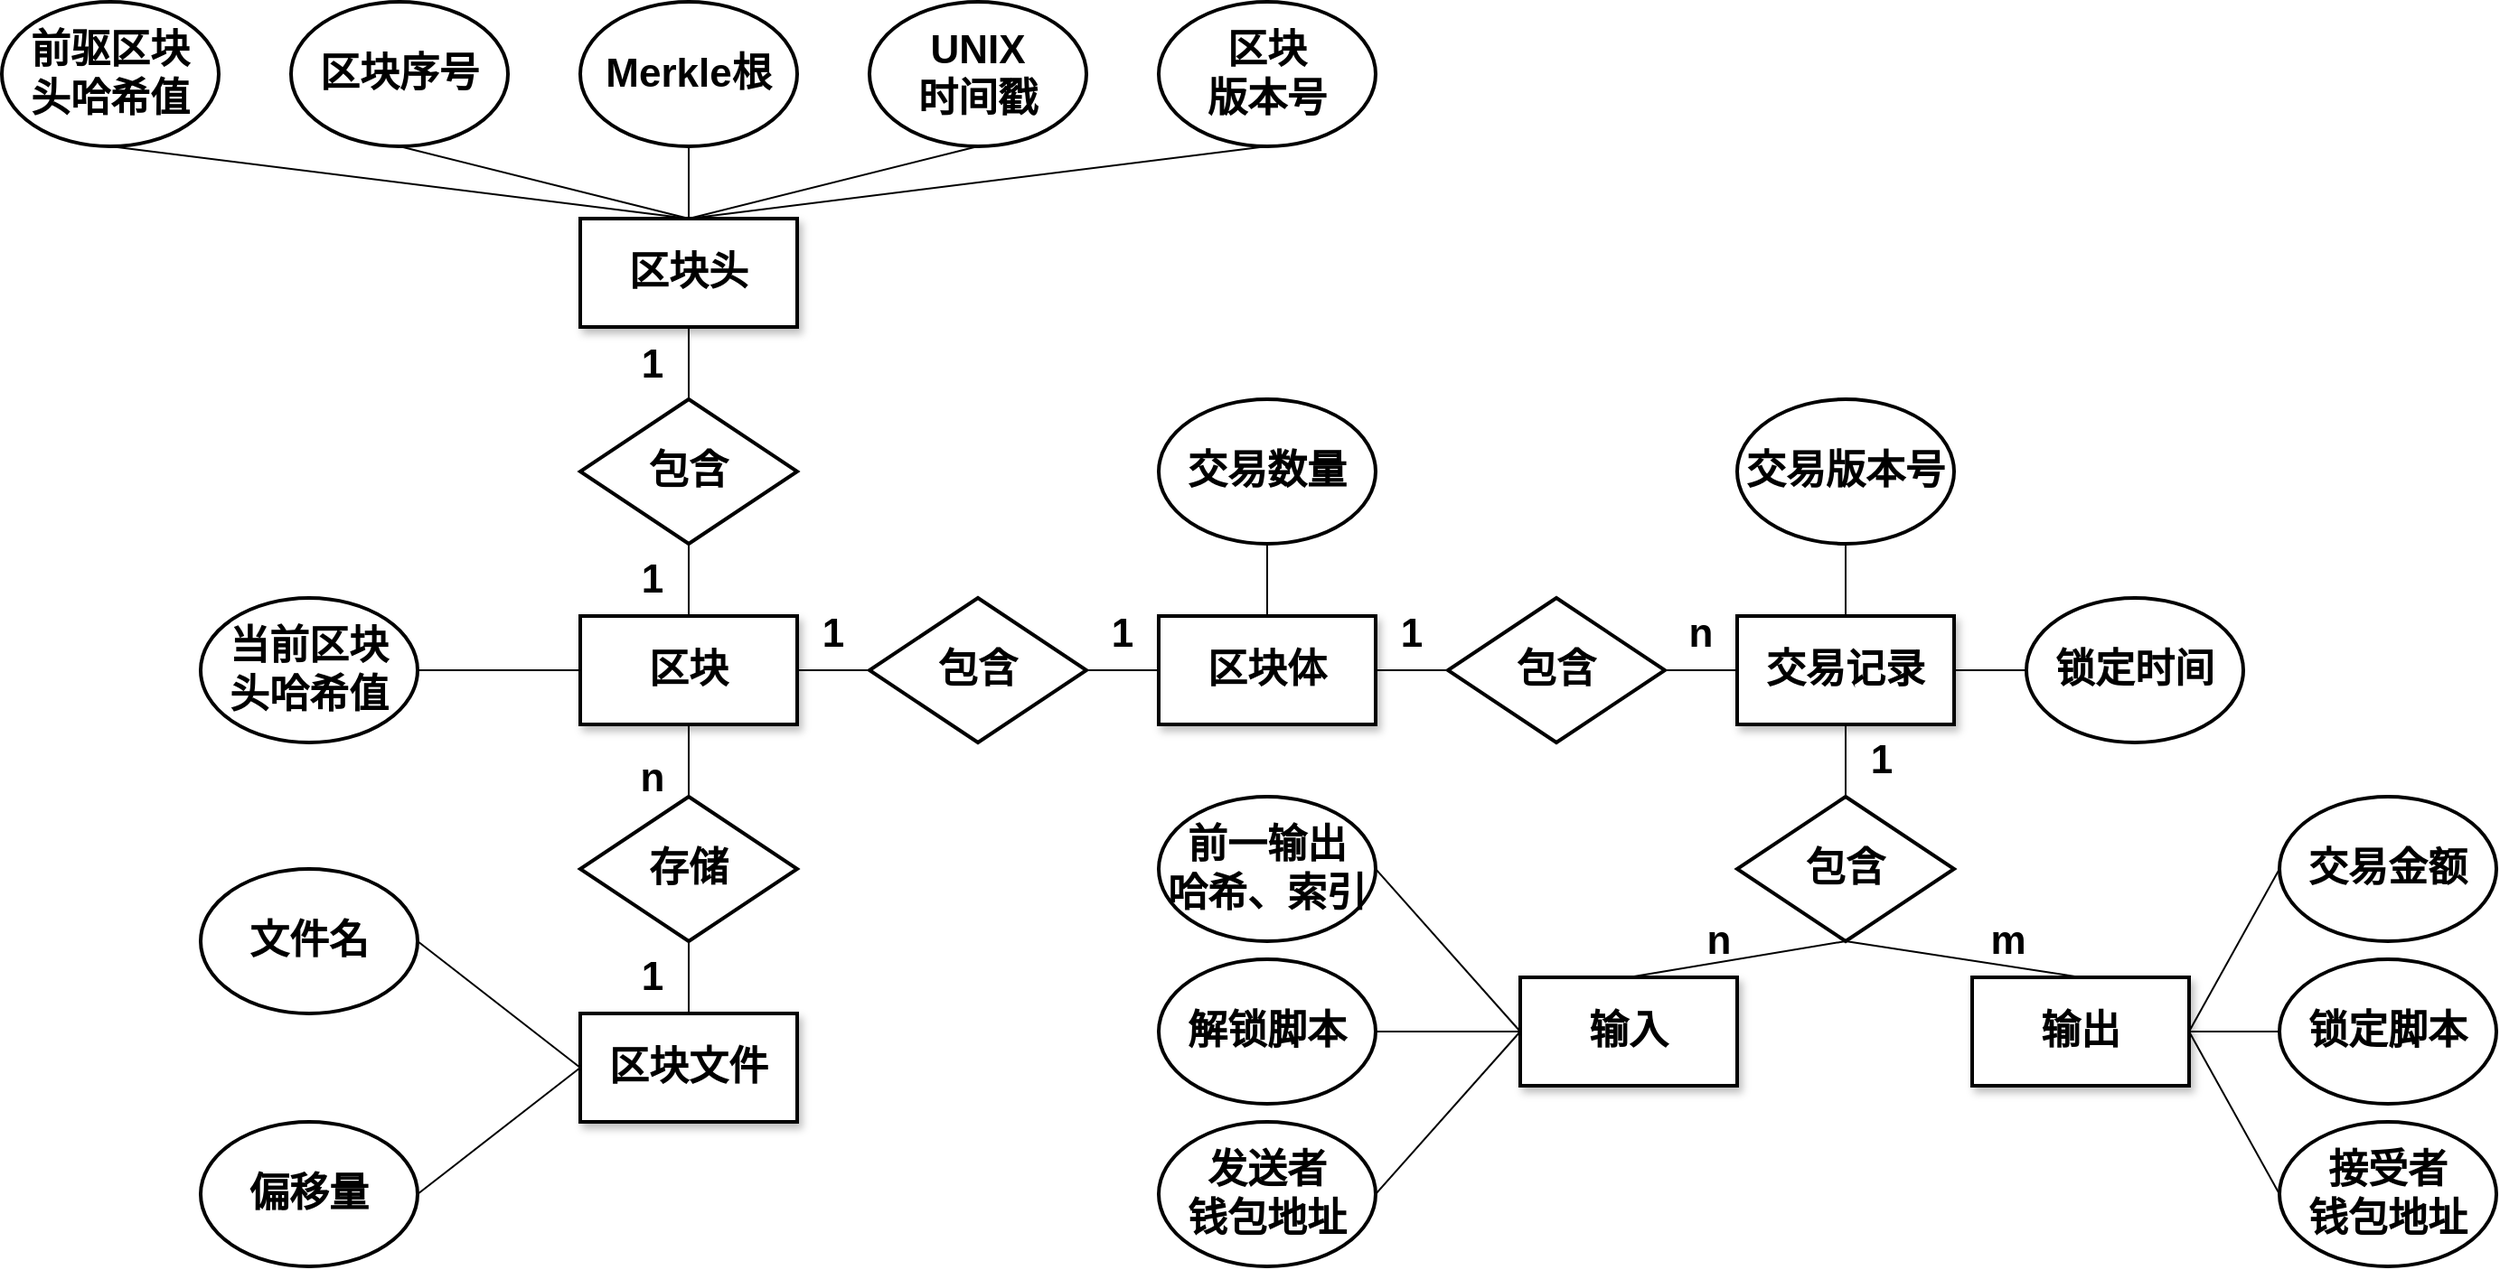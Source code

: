 <mxfile version="14.5.8" type="github">
  <diagram id="gZp0j71fYsVLYFESxwqJ" name="Page-1">
    <mxGraphModel dx="1106" dy="1014" grid="1" gridSize="10" guides="1" tooltips="1" connect="1" arrows="1" fold="1" page="0" pageScale="1" pageWidth="827" pageHeight="1169" math="0" shadow="0">
      <root>
        <mxCell id="0" />
        <mxCell id="1" parent="0" />
        <mxCell id="EZrMI-kPH7bdVaUMLNdg-38" style="edgeStyle=none;rounded=1;orthogonalLoop=1;jettySize=auto;html=1;exitX=0.5;exitY=1;exitDx=0;exitDy=0;entryX=0.5;entryY=0;entryDx=0;entryDy=0;endArrow=none;endFill=0;" parent="1" source="EZrMI-kPH7bdVaUMLNdg-1" target="EZrMI-kPH7bdVaUMLNdg-6" edge="1">
          <mxGeometry relative="1" as="geometry" />
        </mxCell>
        <mxCell id="EZrMI-kPH7bdVaUMLNdg-42" style="edgeStyle=none;rounded=1;orthogonalLoop=1;jettySize=auto;html=1;exitX=1;exitY=0.5;exitDx=0;exitDy=0;endArrow=none;endFill=0;" parent="1" source="EZrMI-kPH7bdVaUMLNdg-1" target="EZrMI-kPH7bdVaUMLNdg-5" edge="1">
          <mxGeometry relative="1" as="geometry" />
        </mxCell>
        <mxCell id="kHwT4eSxuU_Oz4m6Y-Fp-2" style="edgeStyle=orthogonalEdgeStyle;rounded=0;orthogonalLoop=1;jettySize=auto;html=1;exitX=0;exitY=0.5;exitDx=0;exitDy=0;endArrow=none;endFill=0;" edge="1" parent="1" source="EZrMI-kPH7bdVaUMLNdg-1" target="kHwT4eSxuU_Oz4m6Y-Fp-1">
          <mxGeometry relative="1" as="geometry" />
        </mxCell>
        <mxCell id="EZrMI-kPH7bdVaUMLNdg-1" value="&lt;font style=&quot;font-size: 22px&quot;&gt;&lt;b&gt;区块&lt;/b&gt;&lt;/font&gt;" style="rounded=0;whiteSpace=wrap;html=1;strokeWidth=2;shadow=1;" parent="1" vertex="1">
          <mxGeometry x="400" y="200" width="120" height="60" as="geometry" />
        </mxCell>
        <mxCell id="EZrMI-kPH7bdVaUMLNdg-37" style="edgeStyle=none;rounded=1;orthogonalLoop=1;jettySize=auto;html=1;exitX=0.5;exitY=1;exitDx=0;exitDy=0;entryX=0.5;entryY=0;entryDx=0;entryDy=0;endArrow=none;endFill=0;" parent="1" source="EZrMI-kPH7bdVaUMLNdg-2" target="EZrMI-kPH7bdVaUMLNdg-1" edge="1">
          <mxGeometry relative="1" as="geometry" />
        </mxCell>
        <mxCell id="EZrMI-kPH7bdVaUMLNdg-2" value="&lt;font style=&quot;font-size: 22px&quot;&gt;&lt;b&gt;包含&lt;/b&gt;&lt;/font&gt;" style="rhombus;whiteSpace=wrap;html=1;strokeWidth=2;" parent="1" vertex="1">
          <mxGeometry x="400" y="80" width="120" height="80" as="geometry" />
        </mxCell>
        <mxCell id="EZrMI-kPH7bdVaUMLNdg-36" style="edgeStyle=none;rounded=1;orthogonalLoop=1;jettySize=auto;html=1;exitX=0.5;exitY=1;exitDx=0;exitDy=0;entryX=0.5;entryY=0;entryDx=0;entryDy=0;endArrow=none;endFill=0;" parent="1" source="EZrMI-kPH7bdVaUMLNdg-4" target="EZrMI-kPH7bdVaUMLNdg-2" edge="1">
          <mxGeometry relative="1" as="geometry" />
        </mxCell>
        <mxCell id="EZrMI-kPH7bdVaUMLNdg-4" value="&lt;font style=&quot;font-size: 22px&quot;&gt;&lt;b&gt;区块头&lt;/b&gt;&lt;/font&gt;" style="rounded=0;whiteSpace=wrap;html=1;strokeWidth=2;shadow=1;" parent="1" vertex="1">
          <mxGeometry x="400" y="-20" width="120" height="60" as="geometry" />
        </mxCell>
        <mxCell id="EZrMI-kPH7bdVaUMLNdg-43" style="edgeStyle=none;rounded=1;orthogonalLoop=1;jettySize=auto;html=1;exitX=1;exitY=0.5;exitDx=0;exitDy=0;entryX=0;entryY=0.5;entryDx=0;entryDy=0;endArrow=none;endFill=0;" parent="1" source="EZrMI-kPH7bdVaUMLNdg-5" target="EZrMI-kPH7bdVaUMLNdg-12" edge="1">
          <mxGeometry relative="1" as="geometry" />
        </mxCell>
        <mxCell id="EZrMI-kPH7bdVaUMLNdg-5" value="&lt;font style=&quot;font-size: 22px&quot;&gt;&lt;b&gt;包含&lt;/b&gt;&lt;/font&gt;" style="rhombus;whiteSpace=wrap;html=1;strokeWidth=2;" parent="1" vertex="1">
          <mxGeometry x="560" y="190" width="120" height="80" as="geometry" />
        </mxCell>
        <mxCell id="EZrMI-kPH7bdVaUMLNdg-39" style="edgeStyle=none;rounded=1;orthogonalLoop=1;jettySize=auto;html=1;exitX=0.5;exitY=1;exitDx=0;exitDy=0;entryX=0.5;entryY=0;entryDx=0;entryDy=0;endArrow=none;endFill=0;" parent="1" source="EZrMI-kPH7bdVaUMLNdg-6" target="EZrMI-kPH7bdVaUMLNdg-27" edge="1">
          <mxGeometry relative="1" as="geometry" />
        </mxCell>
        <mxCell id="EZrMI-kPH7bdVaUMLNdg-6" value="&lt;span style=&quot;font-size: 22px&quot;&gt;&lt;b&gt;存储&lt;/b&gt;&lt;/span&gt;" style="rhombus;whiteSpace=wrap;html=1;strokeWidth=2;" parent="1" vertex="1">
          <mxGeometry x="400" y="300" width="120" height="80" as="geometry" />
        </mxCell>
        <mxCell id="EZrMI-kPH7bdVaUMLNdg-7" value="&lt;font style=&quot;font-size: 22px&quot;&gt;&lt;b&gt;前驱区块&lt;br&gt;头哈希值&lt;/b&gt;&lt;/font&gt;" style="ellipse;whiteSpace=wrap;html=1;strokeWidth=2;" parent="1" vertex="1">
          <mxGeometry x="80" y="-140" width="120" height="80" as="geometry" />
        </mxCell>
        <mxCell id="EZrMI-kPH7bdVaUMLNdg-32" style="edgeStyle=none;rounded=1;orthogonalLoop=1;jettySize=auto;html=1;exitX=0.5;exitY=1;exitDx=0;exitDy=0;entryX=0.5;entryY=0;entryDx=0;entryDy=0;endArrow=none;endFill=0;" parent="1" source="EZrMI-kPH7bdVaUMLNdg-8" target="EZrMI-kPH7bdVaUMLNdg-4" edge="1">
          <mxGeometry relative="1" as="geometry" />
        </mxCell>
        <mxCell id="EZrMI-kPH7bdVaUMLNdg-8" value="&lt;span style=&quot;font-size: 22px&quot;&gt;&lt;b&gt;区块序号&lt;br&gt;&lt;/b&gt;&lt;/span&gt;" style="ellipse;whiteSpace=wrap;html=1;strokeWidth=2;" parent="1" vertex="1">
          <mxGeometry x="240" y="-140" width="120" height="80" as="geometry" />
        </mxCell>
        <mxCell id="EZrMI-kPH7bdVaUMLNdg-33" style="edgeStyle=none;rounded=1;orthogonalLoop=1;jettySize=auto;html=1;exitX=0.5;exitY=1;exitDx=0;exitDy=0;endArrow=none;endFill=0;" parent="1" source="EZrMI-kPH7bdVaUMLNdg-9" target="EZrMI-kPH7bdVaUMLNdg-4" edge="1">
          <mxGeometry relative="1" as="geometry" />
        </mxCell>
        <mxCell id="EZrMI-kPH7bdVaUMLNdg-9" value="&lt;span style=&quot;font-size: 22px&quot;&gt;&lt;b&gt;Merkle根&lt;/b&gt;&lt;/span&gt;" style="ellipse;whiteSpace=wrap;html=1;strokeWidth=2;" parent="1" vertex="1">
          <mxGeometry x="400" y="-140" width="120" height="80" as="geometry" />
        </mxCell>
        <mxCell id="EZrMI-kPH7bdVaUMLNdg-34" style="edgeStyle=none;rounded=1;orthogonalLoop=1;jettySize=auto;html=1;exitX=0.5;exitY=1;exitDx=0;exitDy=0;entryX=0.5;entryY=0;entryDx=0;entryDy=0;endArrow=none;endFill=0;" parent="1" source="EZrMI-kPH7bdVaUMLNdg-10" target="EZrMI-kPH7bdVaUMLNdg-4" edge="1">
          <mxGeometry relative="1" as="geometry" />
        </mxCell>
        <mxCell id="EZrMI-kPH7bdVaUMLNdg-10" value="&lt;span style=&quot;font-size: 22px&quot;&gt;&lt;b&gt;UNIX&lt;br&gt;时间戳&lt;/b&gt;&lt;/span&gt;" style="ellipse;whiteSpace=wrap;html=1;strokeWidth=2;" parent="1" vertex="1">
          <mxGeometry x="560" y="-140" width="120" height="80" as="geometry" />
        </mxCell>
        <mxCell id="EZrMI-kPH7bdVaUMLNdg-35" style="edgeStyle=none;rounded=1;orthogonalLoop=1;jettySize=auto;html=1;exitX=0.5;exitY=1;exitDx=0;exitDy=0;endArrow=none;endFill=0;" parent="1" source="EZrMI-kPH7bdVaUMLNdg-11" edge="1">
          <mxGeometry relative="1" as="geometry">
            <mxPoint x="460.0" y="-20" as="targetPoint" />
          </mxGeometry>
        </mxCell>
        <mxCell id="EZrMI-kPH7bdVaUMLNdg-11" value="&lt;span style=&quot;font-size: 22px&quot;&gt;&lt;b&gt;区块&lt;br&gt;版本号&lt;/b&gt;&lt;/span&gt;" style="ellipse;whiteSpace=wrap;html=1;strokeWidth=2;" parent="1" vertex="1">
          <mxGeometry x="720" y="-140" width="120" height="80" as="geometry" />
        </mxCell>
        <mxCell id="EZrMI-kPH7bdVaUMLNdg-44" style="edgeStyle=none;rounded=1;orthogonalLoop=1;jettySize=auto;html=1;exitX=0.5;exitY=0;exitDx=0;exitDy=0;entryX=0.5;entryY=1;entryDx=0;entryDy=0;endArrow=none;endFill=0;" parent="1" source="EZrMI-kPH7bdVaUMLNdg-12" target="EZrMI-kPH7bdVaUMLNdg-13" edge="1">
          <mxGeometry relative="1" as="geometry" />
        </mxCell>
        <mxCell id="EZrMI-kPH7bdVaUMLNdg-45" style="edgeStyle=none;rounded=1;orthogonalLoop=1;jettySize=auto;html=1;exitX=1;exitY=0.5;exitDx=0;exitDy=0;endArrow=none;endFill=0;" parent="1" source="EZrMI-kPH7bdVaUMLNdg-12" target="EZrMI-kPH7bdVaUMLNdg-14" edge="1">
          <mxGeometry relative="1" as="geometry" />
        </mxCell>
        <mxCell id="EZrMI-kPH7bdVaUMLNdg-12" value="&lt;font style=&quot;font-size: 22px&quot;&gt;&lt;b&gt;区块体&lt;/b&gt;&lt;/font&gt;" style="rounded=0;whiteSpace=wrap;html=1;strokeWidth=2;shadow=1;" parent="1" vertex="1">
          <mxGeometry x="720" y="200" width="120" height="60" as="geometry" />
        </mxCell>
        <mxCell id="EZrMI-kPH7bdVaUMLNdg-13" value="&lt;span style=&quot;font-size: 22px&quot;&gt;&lt;b&gt;交易数量&lt;/b&gt;&lt;/span&gt;" style="ellipse;whiteSpace=wrap;html=1;strokeWidth=2;" parent="1" vertex="1">
          <mxGeometry x="720" y="80" width="120" height="80" as="geometry" />
        </mxCell>
        <mxCell id="EZrMI-kPH7bdVaUMLNdg-46" style="edgeStyle=none;rounded=1;orthogonalLoop=1;jettySize=auto;html=1;exitX=1;exitY=0.5;exitDx=0;exitDy=0;entryX=0;entryY=0.5;entryDx=0;entryDy=0;endArrow=none;endFill=0;" parent="1" source="EZrMI-kPH7bdVaUMLNdg-14" target="EZrMI-kPH7bdVaUMLNdg-15" edge="1">
          <mxGeometry relative="1" as="geometry" />
        </mxCell>
        <mxCell id="EZrMI-kPH7bdVaUMLNdg-14" value="&lt;font style=&quot;font-size: 22px&quot;&gt;&lt;b&gt;包含&lt;/b&gt;&lt;/font&gt;" style="rhombus;whiteSpace=wrap;html=1;strokeWidth=2;" parent="1" vertex="1">
          <mxGeometry x="880" y="190" width="120" height="80" as="geometry" />
        </mxCell>
        <mxCell id="EZrMI-kPH7bdVaUMLNdg-47" style="edgeStyle=none;rounded=1;orthogonalLoop=1;jettySize=auto;html=1;exitX=1;exitY=0.5;exitDx=0;exitDy=0;entryX=0;entryY=0.5;entryDx=0;entryDy=0;endArrow=none;endFill=0;" parent="1" source="EZrMI-kPH7bdVaUMLNdg-15" target="EZrMI-kPH7bdVaUMLNdg-17" edge="1">
          <mxGeometry relative="1" as="geometry" />
        </mxCell>
        <mxCell id="EZrMI-kPH7bdVaUMLNdg-48" style="edgeStyle=none;rounded=1;orthogonalLoop=1;jettySize=auto;html=1;exitX=0.5;exitY=0;exitDx=0;exitDy=0;entryX=0.5;entryY=1;entryDx=0;entryDy=0;endArrow=none;endFill=0;" parent="1" source="EZrMI-kPH7bdVaUMLNdg-15" target="EZrMI-kPH7bdVaUMLNdg-16" edge="1">
          <mxGeometry relative="1" as="geometry" />
        </mxCell>
        <mxCell id="EZrMI-kPH7bdVaUMLNdg-49" style="edgeStyle=none;rounded=1;orthogonalLoop=1;jettySize=auto;html=1;exitX=0.5;exitY=1;exitDx=0;exitDy=0;endArrow=none;endFill=0;" parent="1" source="EZrMI-kPH7bdVaUMLNdg-15" target="EZrMI-kPH7bdVaUMLNdg-18" edge="1">
          <mxGeometry relative="1" as="geometry" />
        </mxCell>
        <mxCell id="EZrMI-kPH7bdVaUMLNdg-15" value="&lt;font style=&quot;font-size: 22px&quot;&gt;&lt;b&gt;交易记录&lt;br&gt;&lt;/b&gt;&lt;/font&gt;" style="rounded=0;whiteSpace=wrap;html=1;strokeWidth=2;shadow=1;" parent="1" vertex="1">
          <mxGeometry x="1040" y="200" width="120" height="60" as="geometry" />
        </mxCell>
        <mxCell id="EZrMI-kPH7bdVaUMLNdg-16" value="&lt;span style=&quot;font-size: 22px&quot;&gt;&lt;b&gt;交易版本号&lt;/b&gt;&lt;/span&gt;" style="ellipse;whiteSpace=wrap;html=1;strokeWidth=2;" parent="1" vertex="1">
          <mxGeometry x="1040" y="80" width="120" height="80" as="geometry" />
        </mxCell>
        <mxCell id="EZrMI-kPH7bdVaUMLNdg-17" value="&lt;span style=&quot;font-size: 22px&quot;&gt;&lt;b&gt;锁定时间&lt;/b&gt;&lt;/span&gt;" style="ellipse;whiteSpace=wrap;html=1;strokeWidth=2;" parent="1" vertex="1">
          <mxGeometry x="1200" y="190" width="120" height="80" as="geometry" />
        </mxCell>
        <mxCell id="EZrMI-kPH7bdVaUMLNdg-50" style="edgeStyle=none;rounded=1;orthogonalLoop=1;jettySize=auto;html=1;exitX=0.5;exitY=1;exitDx=0;exitDy=0;entryX=0.5;entryY=0;entryDx=0;entryDy=0;endArrow=none;endFill=0;" parent="1" source="EZrMI-kPH7bdVaUMLNdg-18" target="EZrMI-kPH7bdVaUMLNdg-19" edge="1">
          <mxGeometry relative="1" as="geometry" />
        </mxCell>
        <mxCell id="EZrMI-kPH7bdVaUMLNdg-51" style="edgeStyle=none;rounded=1;orthogonalLoop=1;jettySize=auto;html=1;exitX=0.5;exitY=1;exitDx=0;exitDy=0;entryX=0.5;entryY=0;entryDx=0;entryDy=0;endArrow=none;endFill=0;" parent="1" source="EZrMI-kPH7bdVaUMLNdg-18" target="EZrMI-kPH7bdVaUMLNdg-20" edge="1">
          <mxGeometry relative="1" as="geometry" />
        </mxCell>
        <mxCell id="EZrMI-kPH7bdVaUMLNdg-18" value="&lt;font style=&quot;font-size: 22px&quot;&gt;&lt;b&gt;包含&lt;/b&gt;&lt;/font&gt;" style="rhombus;whiteSpace=wrap;html=1;strokeWidth=2;" parent="1" vertex="1">
          <mxGeometry x="1040" y="300" width="120" height="80" as="geometry" />
        </mxCell>
        <mxCell id="EZrMI-kPH7bdVaUMLNdg-55" style="edgeStyle=none;rounded=1;orthogonalLoop=1;jettySize=auto;html=1;exitX=0;exitY=0.5;exitDx=0;exitDy=0;entryX=1;entryY=0.5;entryDx=0;entryDy=0;endArrow=none;endFill=0;" parent="1" source="EZrMI-kPH7bdVaUMLNdg-19" target="EZrMI-kPH7bdVaUMLNdg-21" edge="1">
          <mxGeometry relative="1" as="geometry" />
        </mxCell>
        <mxCell id="EZrMI-kPH7bdVaUMLNdg-56" style="edgeStyle=none;rounded=1;orthogonalLoop=1;jettySize=auto;html=1;exitX=0;exitY=0.5;exitDx=0;exitDy=0;endArrow=none;endFill=0;" parent="1" source="EZrMI-kPH7bdVaUMLNdg-19" target="EZrMI-kPH7bdVaUMLNdg-22" edge="1">
          <mxGeometry relative="1" as="geometry" />
        </mxCell>
        <mxCell id="EZrMI-kPH7bdVaUMLNdg-57" style="edgeStyle=none;rounded=1;orthogonalLoop=1;jettySize=auto;html=1;exitX=0;exitY=0.5;exitDx=0;exitDy=0;entryX=1;entryY=0.5;entryDx=0;entryDy=0;endArrow=none;endFill=0;" parent="1" source="EZrMI-kPH7bdVaUMLNdg-19" target="EZrMI-kPH7bdVaUMLNdg-23" edge="1">
          <mxGeometry relative="1" as="geometry" />
        </mxCell>
        <mxCell id="EZrMI-kPH7bdVaUMLNdg-19" value="&lt;font style=&quot;font-size: 22px&quot;&gt;&lt;b&gt;输入&lt;br&gt;&lt;/b&gt;&lt;/font&gt;" style="rounded=0;whiteSpace=wrap;html=1;strokeWidth=2;shadow=1;" parent="1" vertex="1">
          <mxGeometry x="920" y="400" width="120" height="60" as="geometry" />
        </mxCell>
        <mxCell id="EZrMI-kPH7bdVaUMLNdg-52" style="edgeStyle=none;rounded=1;orthogonalLoop=1;jettySize=auto;html=1;exitX=1;exitY=0.5;exitDx=0;exitDy=0;entryX=0;entryY=0.5;entryDx=0;entryDy=0;endArrow=none;endFill=0;" parent="1" source="EZrMI-kPH7bdVaUMLNdg-20" target="EZrMI-kPH7bdVaUMLNdg-26" edge="1">
          <mxGeometry relative="1" as="geometry" />
        </mxCell>
        <mxCell id="EZrMI-kPH7bdVaUMLNdg-53" style="edgeStyle=none;rounded=1;orthogonalLoop=1;jettySize=auto;html=1;exitX=1;exitY=0.5;exitDx=0;exitDy=0;entryX=0;entryY=0.5;entryDx=0;entryDy=0;endArrow=none;endFill=0;" parent="1" source="EZrMI-kPH7bdVaUMLNdg-20" target="EZrMI-kPH7bdVaUMLNdg-25" edge="1">
          <mxGeometry relative="1" as="geometry" />
        </mxCell>
        <mxCell id="EZrMI-kPH7bdVaUMLNdg-54" style="edgeStyle=none;rounded=1;orthogonalLoop=1;jettySize=auto;html=1;exitX=1;exitY=0.5;exitDx=0;exitDy=0;entryX=0;entryY=0.5;entryDx=0;entryDy=0;endArrow=none;endFill=0;" parent="1" source="EZrMI-kPH7bdVaUMLNdg-20" target="EZrMI-kPH7bdVaUMLNdg-24" edge="1">
          <mxGeometry relative="1" as="geometry" />
        </mxCell>
        <mxCell id="EZrMI-kPH7bdVaUMLNdg-20" value="&lt;font style=&quot;font-size: 22px&quot;&gt;&lt;b&gt;输出&lt;br&gt;&lt;/b&gt;&lt;/font&gt;" style="rounded=0;whiteSpace=wrap;html=1;strokeWidth=2;shadow=1;" parent="1" vertex="1">
          <mxGeometry x="1170" y="400" width="120" height="60" as="geometry" />
        </mxCell>
        <mxCell id="EZrMI-kPH7bdVaUMLNdg-21" value="&lt;span style=&quot;font-size: 22px&quot;&gt;&lt;b&gt;前一输出&lt;br&gt;哈希、索引&lt;/b&gt;&lt;/span&gt;" style="ellipse;whiteSpace=wrap;html=1;strokeWidth=2;" parent="1" vertex="1">
          <mxGeometry x="720" y="300" width="120" height="80" as="geometry" />
        </mxCell>
        <mxCell id="EZrMI-kPH7bdVaUMLNdg-22" value="&lt;span style=&quot;font-size: 22px&quot;&gt;&lt;b&gt;解锁脚本&lt;/b&gt;&lt;/span&gt;" style="ellipse;whiteSpace=wrap;html=1;strokeWidth=2;" parent="1" vertex="1">
          <mxGeometry x="720" y="390" width="120" height="80" as="geometry" />
        </mxCell>
        <mxCell id="EZrMI-kPH7bdVaUMLNdg-23" value="&lt;span style=&quot;font-size: 22px&quot;&gt;&lt;b&gt;发送者&lt;br&gt;钱包地址&lt;/b&gt;&lt;/span&gt;" style="ellipse;whiteSpace=wrap;html=1;strokeWidth=2;" parent="1" vertex="1">
          <mxGeometry x="720" y="480" width="120" height="80" as="geometry" />
        </mxCell>
        <mxCell id="EZrMI-kPH7bdVaUMLNdg-24" value="&lt;span style=&quot;font-size: 22px&quot;&gt;&lt;b&gt;接受者&lt;br&gt;钱包地址&lt;/b&gt;&lt;/span&gt;" style="ellipse;whiteSpace=wrap;html=1;strokeWidth=2;" parent="1" vertex="1">
          <mxGeometry x="1340" y="480" width="120" height="80" as="geometry" />
        </mxCell>
        <mxCell id="EZrMI-kPH7bdVaUMLNdg-25" value="&lt;span style=&quot;font-size: 22px&quot;&gt;&lt;b&gt;锁定脚本&lt;/b&gt;&lt;/span&gt;" style="ellipse;whiteSpace=wrap;html=1;strokeWidth=2;" parent="1" vertex="1">
          <mxGeometry x="1340" y="390" width="120" height="80" as="geometry" />
        </mxCell>
        <mxCell id="EZrMI-kPH7bdVaUMLNdg-26" value="&lt;span style=&quot;font-size: 22px&quot;&gt;&lt;b&gt;交易金额&lt;/b&gt;&lt;/span&gt;" style="ellipse;whiteSpace=wrap;html=1;strokeWidth=2;" parent="1" vertex="1">
          <mxGeometry x="1340" y="300" width="120" height="80" as="geometry" />
        </mxCell>
        <mxCell id="EZrMI-kPH7bdVaUMLNdg-40" style="edgeStyle=none;rounded=1;orthogonalLoop=1;jettySize=auto;html=1;exitX=0;exitY=0.5;exitDx=0;exitDy=0;entryX=1;entryY=0.5;entryDx=0;entryDy=0;endArrow=none;endFill=0;" parent="1" source="EZrMI-kPH7bdVaUMLNdg-27" target="EZrMI-kPH7bdVaUMLNdg-28" edge="1">
          <mxGeometry relative="1" as="geometry" />
        </mxCell>
        <mxCell id="EZrMI-kPH7bdVaUMLNdg-27" value="&lt;font style=&quot;font-size: 22px&quot;&gt;&lt;b&gt;区块文件&lt;/b&gt;&lt;/font&gt;" style="rounded=0;whiteSpace=wrap;html=1;strokeWidth=2;shadow=1;" parent="1" vertex="1">
          <mxGeometry x="400" y="420" width="120" height="60" as="geometry" />
        </mxCell>
        <mxCell id="EZrMI-kPH7bdVaUMLNdg-28" value="&lt;span style=&quot;font-size: 22px&quot;&gt;&lt;b&gt;文件名&lt;/b&gt;&lt;/span&gt;" style="ellipse;whiteSpace=wrap;html=1;strokeWidth=2;" parent="1" vertex="1">
          <mxGeometry x="190" y="340" width="120" height="80" as="geometry" />
        </mxCell>
        <mxCell id="EZrMI-kPH7bdVaUMLNdg-41" style="edgeStyle=none;rounded=1;orthogonalLoop=1;jettySize=auto;html=1;exitX=1;exitY=0.5;exitDx=0;exitDy=0;entryX=0;entryY=0.5;entryDx=0;entryDy=0;endArrow=none;endFill=0;" parent="1" source="EZrMI-kPH7bdVaUMLNdg-29" target="EZrMI-kPH7bdVaUMLNdg-27" edge="1">
          <mxGeometry relative="1" as="geometry" />
        </mxCell>
        <mxCell id="EZrMI-kPH7bdVaUMLNdg-29" value="&lt;span style=&quot;font-size: 22px&quot;&gt;&lt;b&gt;偏移量&lt;/b&gt;&lt;/span&gt;" style="ellipse;whiteSpace=wrap;html=1;strokeWidth=2;" parent="1" vertex="1">
          <mxGeometry x="190" y="480" width="120" height="80" as="geometry" />
        </mxCell>
        <mxCell id="EZrMI-kPH7bdVaUMLNdg-31" value="" style="endArrow=none;html=1;entryX=0.5;entryY=1;entryDx=0;entryDy=0;exitX=0.5;exitY=0;exitDx=0;exitDy=0;" parent="1" source="EZrMI-kPH7bdVaUMLNdg-4" target="EZrMI-kPH7bdVaUMLNdg-7" edge="1">
          <mxGeometry width="50" height="50" relative="1" as="geometry">
            <mxPoint x="780" y="210" as="sourcePoint" />
            <mxPoint x="830" y="160" as="targetPoint" />
          </mxGeometry>
        </mxCell>
        <mxCell id="EZrMI-kPH7bdVaUMLNdg-58" value="&lt;font style=&quot;font-size: 22px&quot;&gt;&lt;b&gt;1&lt;/b&gt;&lt;/font&gt;" style="text;html=1;strokeColor=none;fillColor=none;align=center;verticalAlign=middle;whiteSpace=wrap;rounded=0;" parent="1" vertex="1">
          <mxGeometry x="420" y="51" width="40" height="20" as="geometry" />
        </mxCell>
        <mxCell id="EZrMI-kPH7bdVaUMLNdg-59" value="&lt;font style=&quot;font-size: 22px&quot;&gt;&lt;b&gt;1&lt;/b&gt;&lt;/font&gt;" style="text;html=1;strokeColor=none;fillColor=none;align=center;verticalAlign=middle;whiteSpace=wrap;rounded=0;" parent="1" vertex="1">
          <mxGeometry x="420" y="170" width="40" height="20" as="geometry" />
        </mxCell>
        <mxCell id="EZrMI-kPH7bdVaUMLNdg-60" value="&lt;font style=&quot;font-size: 22px&quot;&gt;&lt;b&gt;n&lt;/b&gt;&lt;/font&gt;" style="text;html=1;strokeColor=none;fillColor=none;align=center;verticalAlign=middle;whiteSpace=wrap;rounded=0;" parent="1" vertex="1">
          <mxGeometry x="420" y="280" width="40" height="20" as="geometry" />
        </mxCell>
        <mxCell id="EZrMI-kPH7bdVaUMLNdg-61" value="&lt;font style=&quot;font-size: 22px&quot;&gt;&lt;b&gt;1&lt;/b&gt;&lt;/font&gt;" style="text;html=1;strokeColor=none;fillColor=none;align=center;verticalAlign=middle;whiteSpace=wrap;rounded=0;" parent="1" vertex="1">
          <mxGeometry x="420" y="390" width="40" height="20" as="geometry" />
        </mxCell>
        <mxCell id="EZrMI-kPH7bdVaUMLNdg-63" value="&lt;font style=&quot;font-size: 22px&quot;&gt;&lt;b&gt;1&lt;/b&gt;&lt;/font&gt;" style="text;html=1;strokeColor=none;fillColor=none;align=center;verticalAlign=middle;whiteSpace=wrap;rounded=0;" parent="1" vertex="1">
          <mxGeometry x="520" y="200" width="40" height="20" as="geometry" />
        </mxCell>
        <mxCell id="EZrMI-kPH7bdVaUMLNdg-64" value="&lt;font style=&quot;font-size: 22px&quot;&gt;&lt;b&gt;1&lt;/b&gt;&lt;/font&gt;" style="text;html=1;strokeColor=none;fillColor=none;align=center;verticalAlign=middle;whiteSpace=wrap;rounded=0;" parent="1" vertex="1">
          <mxGeometry x="680" y="200" width="40" height="20" as="geometry" />
        </mxCell>
        <mxCell id="EZrMI-kPH7bdVaUMLNdg-65" value="&lt;font style=&quot;font-size: 22px&quot;&gt;&lt;b&gt;1&lt;/b&gt;&lt;/font&gt;" style="text;html=1;strokeColor=none;fillColor=none;align=center;verticalAlign=middle;whiteSpace=wrap;rounded=0;" parent="1" vertex="1">
          <mxGeometry x="840" y="200" width="40" height="20" as="geometry" />
        </mxCell>
        <mxCell id="EZrMI-kPH7bdVaUMLNdg-67" value="&lt;font style=&quot;font-size: 22px&quot;&gt;&lt;b&gt;n&lt;/b&gt;&lt;/font&gt;" style="text;html=1;strokeColor=none;fillColor=none;align=center;verticalAlign=middle;whiteSpace=wrap;rounded=0;" parent="1" vertex="1">
          <mxGeometry x="1000" y="200" width="40" height="20" as="geometry" />
        </mxCell>
        <mxCell id="EZrMI-kPH7bdVaUMLNdg-68" value="&lt;font style=&quot;font-size: 22px&quot;&gt;&lt;b&gt;1&lt;/b&gt;&lt;/font&gt;" style="text;html=1;strokeColor=none;fillColor=none;align=center;verticalAlign=middle;whiteSpace=wrap;rounded=0;" parent="1" vertex="1">
          <mxGeometry x="1100" y="270" width="40" height="20" as="geometry" />
        </mxCell>
        <mxCell id="EZrMI-kPH7bdVaUMLNdg-69" value="&lt;font style=&quot;font-size: 22px&quot;&gt;&lt;b&gt;n&lt;/b&gt;&lt;/font&gt;" style="text;html=1;strokeColor=none;fillColor=none;align=center;verticalAlign=middle;whiteSpace=wrap;rounded=0;" parent="1" vertex="1">
          <mxGeometry x="1010" y="370" width="40" height="20" as="geometry" />
        </mxCell>
        <mxCell id="EZrMI-kPH7bdVaUMLNdg-70" value="&lt;font style=&quot;font-size: 22px&quot;&gt;&lt;b&gt;m&lt;/b&gt;&lt;/font&gt;" style="text;html=1;strokeColor=none;fillColor=none;align=center;verticalAlign=middle;whiteSpace=wrap;rounded=0;" parent="1" vertex="1">
          <mxGeometry x="1170" y="370" width="40" height="20" as="geometry" />
        </mxCell>
        <mxCell id="kHwT4eSxuU_Oz4m6Y-Fp-1" value="&lt;span style=&quot;font-size: 22px&quot;&gt;&lt;b&gt;当前区块&lt;br&gt;头哈希值&lt;br&gt;&lt;/b&gt;&lt;/span&gt;" style="ellipse;whiteSpace=wrap;html=1;strokeWidth=2;" vertex="1" parent="1">
          <mxGeometry x="190" y="190" width="120" height="80" as="geometry" />
        </mxCell>
      </root>
    </mxGraphModel>
  </diagram>
</mxfile>
